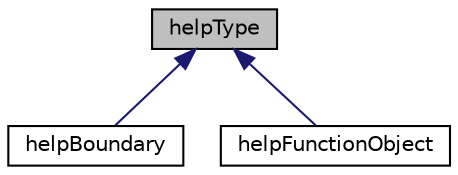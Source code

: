 digraph "helpType"
{
  bgcolor="transparent";
  edge [fontname="Helvetica",fontsize="10",labelfontname="Helvetica",labelfontsize="10"];
  node [fontname="Helvetica",fontsize="10",shape=record];
  Node1 [label="helpType",height=0.2,width=0.4,color="black", fillcolor="grey75", style="filled", fontcolor="black"];
  Node1 -> Node2 [dir="back",color="midnightblue",fontsize="10",style="solid",fontname="Helvetica"];
  Node2 [label="helpBoundary",height=0.2,width=0.4,color="black",URL="$a01004.html"];
  Node1 -> Node3 [dir="back",color="midnightblue",fontsize="10",style="solid",fontname="Helvetica"];
  Node3 [label="helpFunctionObject",height=0.2,width=0.4,color="black",URL="$a01006.html"];
}
